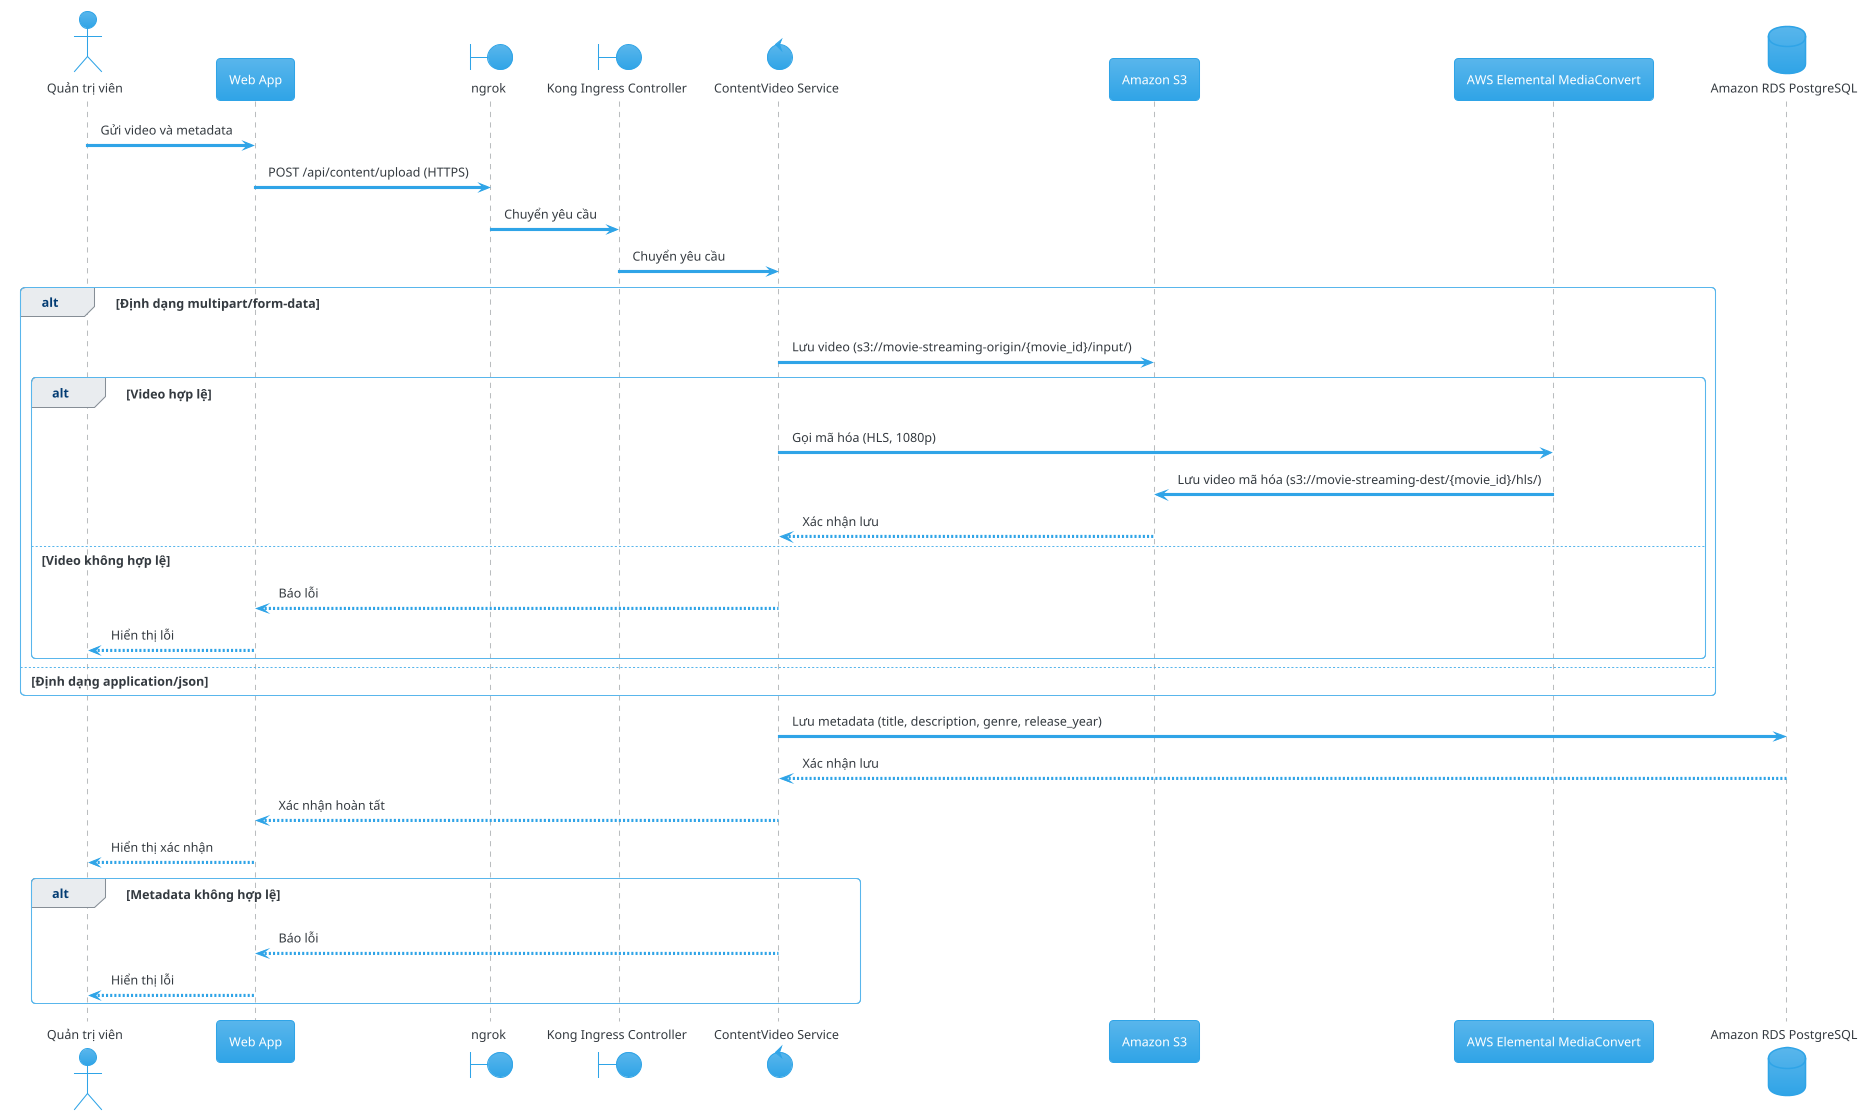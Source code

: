 @startuml
!theme cerulean

actor "Quản trị viên" as Admin
participant "Web App" as FE
boundary "ngrok" as ngrok
boundary "Kong Ingress Controller" as KG
control "ContentVideo Service" as CVS
participant "Amazon S3" as S3
participant "AWS Elemental MediaConvert" as MC
database "Amazon RDS PostgreSQL" as PG

' Upload video và metadata
Admin -> FE: Gửi video và metadata
FE -> ngrok: POST /api/content/upload (HTTPS)
ngrok -> KG: Chuyển yêu cầu
KG -> CVS: Chuyển yêu cầu
alt Định dạng multipart/form-data
    CVS -> S3: Lưu video (s3://movie-streaming-origin/{movie_id}/input/)
    alt Video hợp lệ
        CVS -> MC: Gọi mã hóa (HLS, 1080p)
        MC -> S3: Lưu video mã hóa (s3://movie-streaming-dest/{movie_id}/hls/)
        S3 --> CVS: Xác nhận lưu
    else Video không hợp lệ
        CVS --> FE: Báo lỗi
        FE --> Admin: Hiển thị lỗi
    end alt
else Định dạng application/json
    note right: Chỉ lưu metadata, không upload file
end alt

' Lưu metadata vào RDS
CVS -> PG: Lưu metadata (title, description, genre, release_year)
PG --> CVS: Xác nhận lưu
CVS --> FE: Xác nhận hoàn tất
FE --> Admin: Hiển thị xác nhận

alt Metadata không hợp lệ
    CVS --> FE: Báo lỗi
    FE --> Admin: Hiển thị lỗi
end alt

@enduml